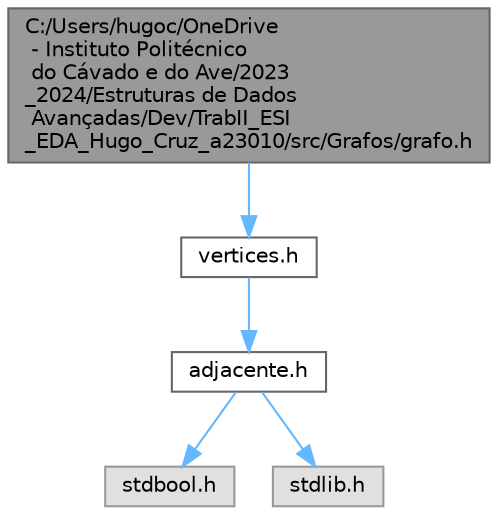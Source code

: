 digraph "C:/Users/hugoc/OneDrive - Instituto Politécnico do Cávado e do Ave/2023_2024/Estruturas de Dados Avançadas/Dev/TrabII_ESI_EDA_Hugo_Cruz_a23010/src/Grafos/grafo.h"
{
 // LATEX_PDF_SIZE
  bgcolor="transparent";
  edge [fontname=Helvetica,fontsize=10,labelfontname=Helvetica,labelfontsize=10];
  node [fontname=Helvetica,fontsize=10,shape=box,height=0.2,width=0.4];
  Node1 [id="Node000001",label="C:/Users/hugoc/OneDrive\l - Instituto Politécnico\l do Cávado e do Ave/2023\l_2024/Estruturas de Dados\l Avançadas/Dev/TrabII_ESI\l_EDA_Hugo_Cruz_a23010/src/Grafos/grafo.h",height=0.2,width=0.4,color="gray40", fillcolor="grey60", style="filled", fontcolor="black",tooltip="Ficheiro de cabeçalho para a estrutura de dados Grafo e funcionalidades."];
  Node1 -> Node2 [id="edge1_Node000001_Node000002",color="steelblue1",style="solid",tooltip=" "];
  Node2 [id="Node000002",label="vertices.h",height=0.2,width=0.4,color="grey40", fillcolor="white", style="filled",URL="$vertices_8h.html",tooltip="Este ficheiro contém as definições das estruturas de dados para os vértices num grafo."];
  Node2 -> Node3 [id="edge2_Node000002_Node000003",color="steelblue1",style="solid",tooltip=" "];
  Node3 [id="Node000003",label="adjacente.h",height=0.2,width=0.4,color="grey40", fillcolor="white", style="filled",URL="$adjacente_8h.html",tooltip="Este ficheiro contém as definições das estruturas de dados para as adjacências num grafo."];
  Node3 -> Node4 [id="edge3_Node000003_Node000004",color="steelblue1",style="solid",tooltip=" "];
  Node4 [id="Node000004",label="stdbool.h",height=0.2,width=0.4,color="grey60", fillcolor="#E0E0E0", style="filled",tooltip=" "];
  Node3 -> Node5 [id="edge4_Node000003_Node000005",color="steelblue1",style="solid",tooltip=" "];
  Node5 [id="Node000005",label="stdlib.h",height=0.2,width=0.4,color="grey60", fillcolor="#E0E0E0", style="filled",tooltip=" "];
}
